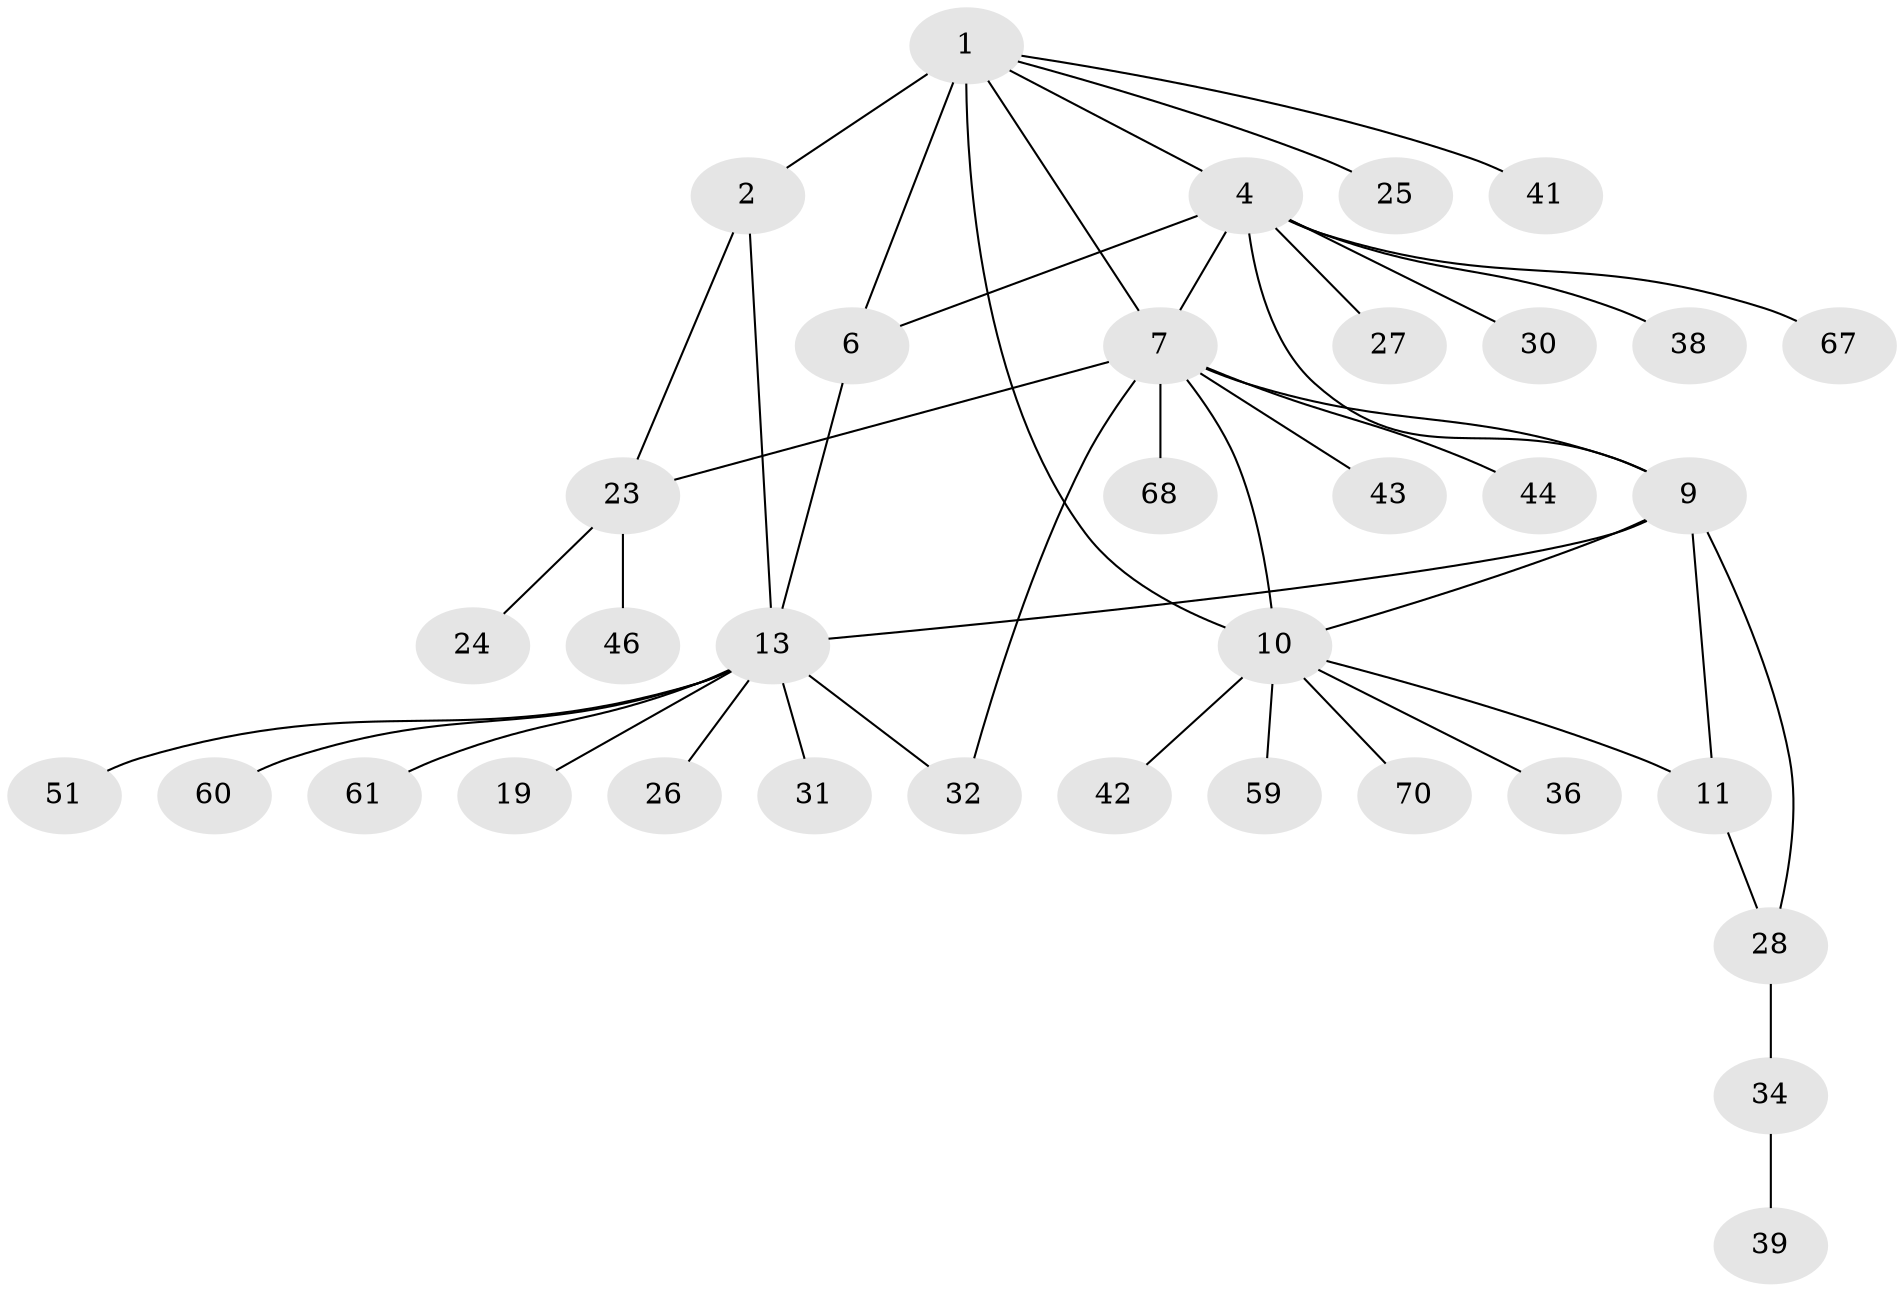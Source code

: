 // original degree distribution, {5: 0.05714285714285714, 4: 0.08571428571428572, 9: 0.014285714285714285, 6: 0.02857142857142857, 3: 0.05714285714285714, 8: 0.04285714285714286, 7: 0.014285714285714285, 1: 0.4857142857142857, 2: 0.21428571428571427}
// Generated by graph-tools (version 1.1) at 2025/19/03/04/25 18:19:37]
// undirected, 35 vertices, 45 edges
graph export_dot {
graph [start="1"]
  node [color=gray90,style=filled];
  1 [super="+5+3+45+29"];
  2 [super="+40"];
  4 [super="+21+17"];
  6;
  7 [super="+8"];
  9 [super="+14+16+47+69+50+20"];
  10 [super="+35+12"];
  11 [super="+58+18"];
  13 [super="+15+22"];
  19;
  23 [super="+37"];
  24;
  25 [super="+53"];
  26;
  27;
  28;
  30;
  31;
  32 [super="+33"];
  34;
  36 [super="+49"];
  38;
  39;
  41 [super="+63"];
  42 [super="+52"];
  43;
  44;
  46;
  51;
  59;
  60;
  61 [super="+64"];
  67;
  68;
  70;
  1 -- 2 [weight=2];
  1 -- 4;
  1 -- 6;
  1 -- 25;
  1 -- 41;
  1 -- 10 [weight=2];
  1 -- 7;
  2 -- 13;
  2 -- 23;
  4 -- 6;
  4 -- 7;
  4 -- 27;
  4 -- 38;
  4 -- 67;
  4 -- 9;
  4 -- 30;
  6 -- 13;
  7 -- 9 [weight=2];
  7 -- 44;
  7 -- 23;
  7 -- 32;
  7 -- 68;
  7 -- 10 [weight=2];
  7 -- 43;
  9 -- 11;
  9 -- 13 [weight=2];
  9 -- 28;
  9 -- 10;
  10 -- 11 [weight=2];
  10 -- 42;
  10 -- 59;
  10 -- 70;
  10 -- 36;
  11 -- 28;
  13 -- 31;
  13 -- 32;
  13 -- 19;
  13 -- 61;
  13 -- 26;
  13 -- 51;
  13 -- 60;
  23 -- 24;
  23 -- 46;
  28 -- 34;
  34 -- 39;
}
